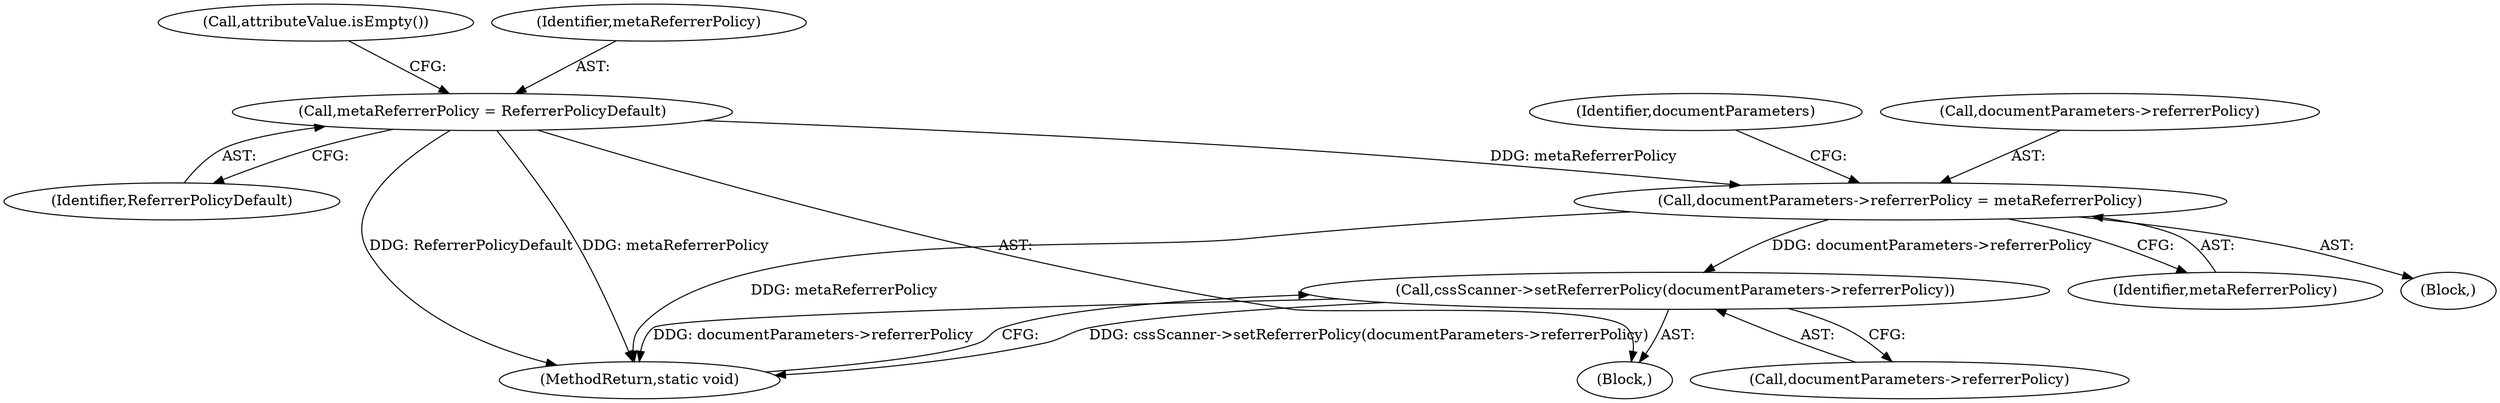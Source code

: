 digraph "0_Chrome_e49d943e9f5f90411313e64d0ae6b646edc85043_1@pointer" {
"1000126" [label="(Call,cssScanner->setReferrerPolicy(documentParameters->referrerPolicy))"];
"1000121" [label="(Call,documentParameters->referrerPolicy = metaReferrerPolicy)"];
"1000106" [label="(Call,metaReferrerPolicy = ReferrerPolicyDefault)"];
"1000108" [label="(Identifier,ReferrerPolicyDefault)"];
"1000104" [label="(Block,)"];
"1000112" [label="(Call,attributeValue.isEmpty())"];
"1000126" [label="(Call,cssScanner->setReferrerPolicy(documentParameters->referrerPolicy))"];
"1000122" [label="(Call,documentParameters->referrerPolicy)"];
"1000121" [label="(Call,documentParameters->referrerPolicy = metaReferrerPolicy)"];
"1000107" [label="(Identifier,metaReferrerPolicy)"];
"1000106" [label="(Call,metaReferrerPolicy = ReferrerPolicyDefault)"];
"1000127" [label="(Call,documentParameters->referrerPolicy)"];
"1000125" [label="(Identifier,metaReferrerPolicy)"];
"1000128" [label="(Identifier,documentParameters)"];
"1000130" [label="(MethodReturn,static void)"];
"1000120" [label="(Block,)"];
"1000126" -> "1000104"  [label="AST: "];
"1000126" -> "1000127"  [label="CFG: "];
"1000127" -> "1000126"  [label="AST: "];
"1000130" -> "1000126"  [label="CFG: "];
"1000126" -> "1000130"  [label="DDG: cssScanner->setReferrerPolicy(documentParameters->referrerPolicy)"];
"1000126" -> "1000130"  [label="DDG: documentParameters->referrerPolicy"];
"1000121" -> "1000126"  [label="DDG: documentParameters->referrerPolicy"];
"1000121" -> "1000120"  [label="AST: "];
"1000121" -> "1000125"  [label="CFG: "];
"1000122" -> "1000121"  [label="AST: "];
"1000125" -> "1000121"  [label="AST: "];
"1000128" -> "1000121"  [label="CFG: "];
"1000121" -> "1000130"  [label="DDG: metaReferrerPolicy"];
"1000106" -> "1000121"  [label="DDG: metaReferrerPolicy"];
"1000106" -> "1000104"  [label="AST: "];
"1000106" -> "1000108"  [label="CFG: "];
"1000107" -> "1000106"  [label="AST: "];
"1000108" -> "1000106"  [label="AST: "];
"1000112" -> "1000106"  [label="CFG: "];
"1000106" -> "1000130"  [label="DDG: ReferrerPolicyDefault"];
"1000106" -> "1000130"  [label="DDG: metaReferrerPolicy"];
}
